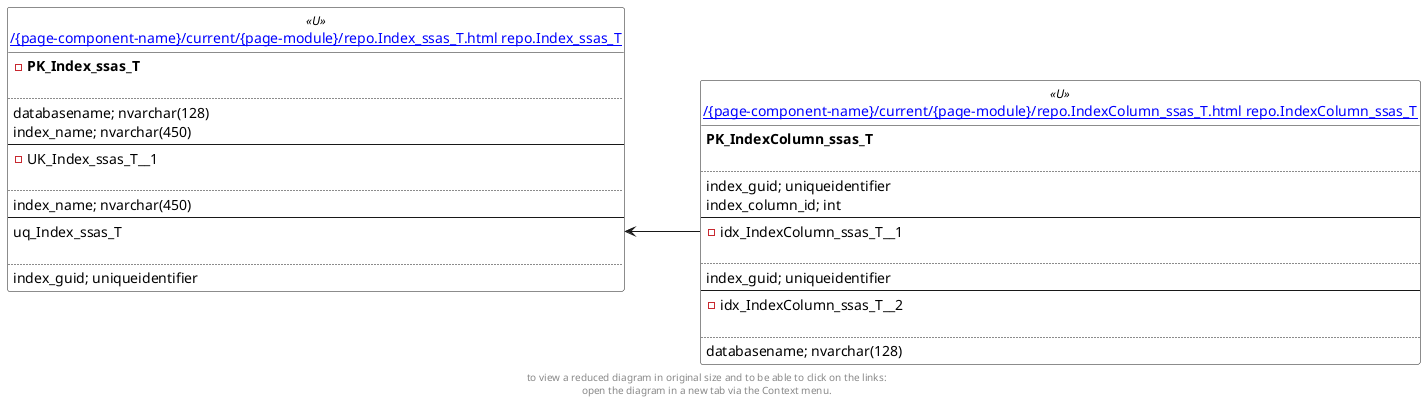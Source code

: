 @startuml
left to right direction
'top to bottom direction
hide circle
'avoide "." issues:
set namespaceSeparator none


skinparam class {
  BackgroundColor White
  BackgroundColor<<FN>> Yellow
  BackgroundColor<<FS>> Yellow
  BackgroundColor<<FT>> LightGray
  BackgroundColor<<IF>> Yellow
  BackgroundColor<<IS>> Yellow
  BackgroundColor<<P>> Aqua
  BackgroundColor<<PC>> Aqua
  BackgroundColor<<SN>> Yellow
  BackgroundColor<<SO>> SlateBlue
  BackgroundColor<<TF>> LightGray
  BackgroundColor<<TR>> Tomato
  BackgroundColor<<U>> White
  BackgroundColor<<V>> WhiteSmoke
  BackgroundColor<<X>> Aqua
}


entity "[[{site-url}/{page-component-name}/current/{page-module}/repo.Index_ssas_T.html repo.Index_ssas_T]]" as repo.Index_ssas_T << U >> {
- **PK_Index_ssas_T**

..
databasename; nvarchar(128)
index_name; nvarchar(450)
--
- UK_Index_ssas_T__1

..
index_name; nvarchar(450)
--
uq_Index_ssas_T

..
index_guid; uniqueidentifier
}

entity "[[{site-url}/{page-component-name}/current/{page-module}/repo.IndexColumn_ssas_T.html repo.IndexColumn_ssas_T]]" as repo.IndexColumn_ssas_T << U >> {
**PK_IndexColumn_ssas_T**

..
index_guid; uniqueidentifier
index_column_id; int
--
- idx_IndexColumn_ssas_T__1

..
index_guid; uniqueidentifier
--
- idx_IndexColumn_ssas_T__2

..
databasename; nvarchar(128)
}

repo.Index_ssas_T::uq_Index_ssas_T <-- repo.IndexColumn_ssas_T::idx_IndexColumn_ssas_T__1
footer
to view a reduced diagram in original size and to be able to click on the links:
open the diagram in a new tab via the Context menu.
end footer

@enduml

